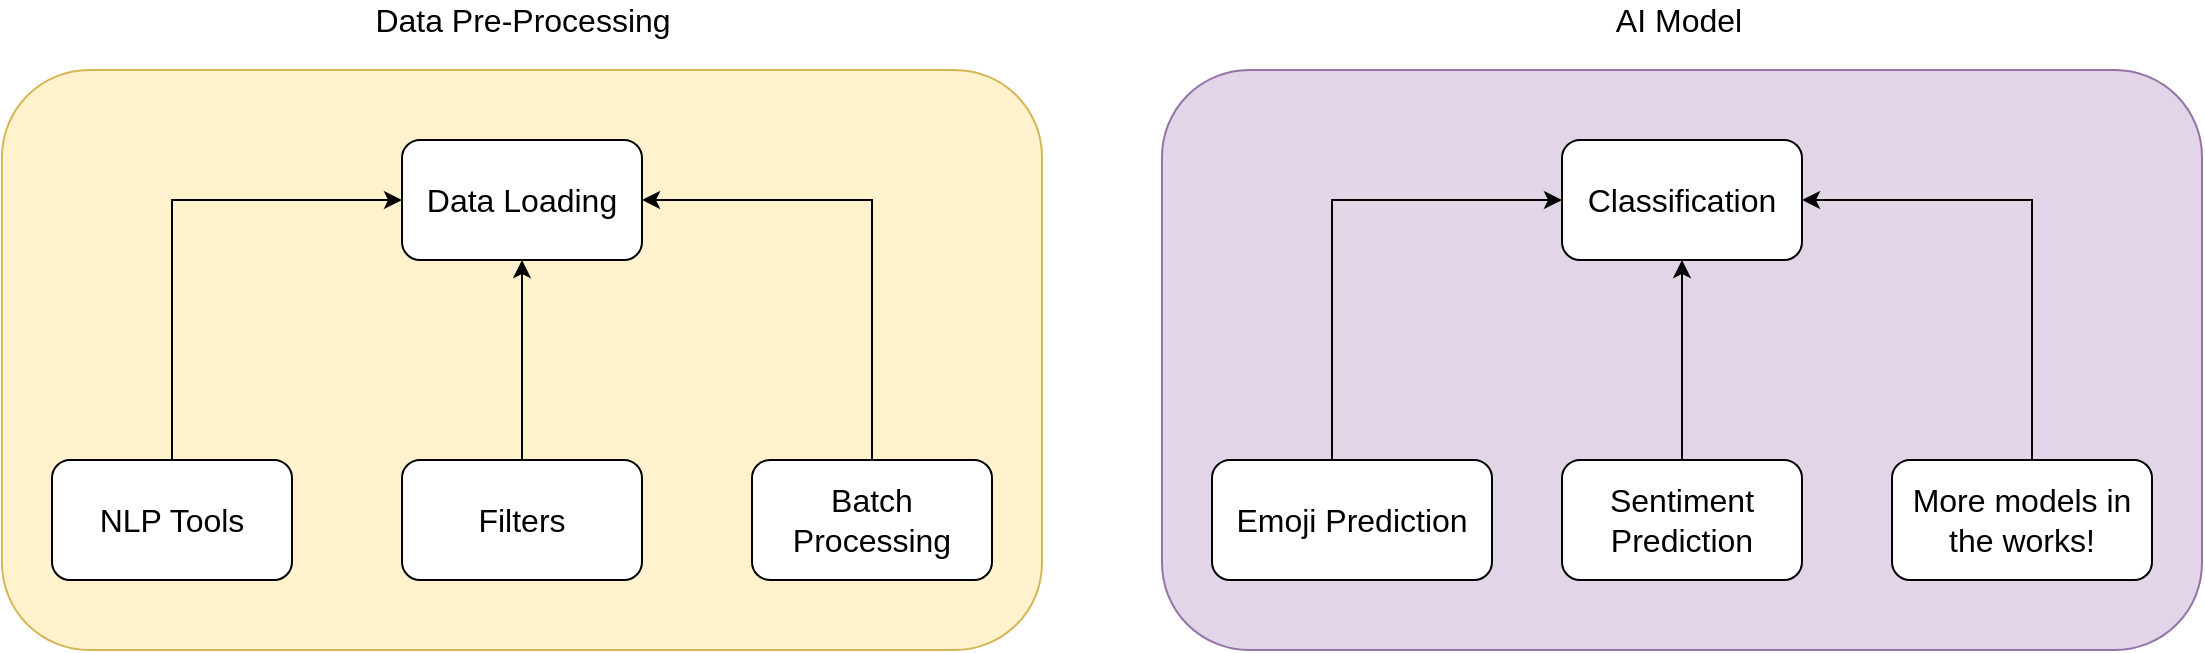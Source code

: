 <mxfile version="14.4.3" type="device"><diagram id="DvGqQ7xwzh3tkFd0w6VE" name="Page-1"><mxGraphModel dx="823" dy="829" grid="1" gridSize="10" guides="1" tooltips="1" connect="1" arrows="1" fold="1" page="1" pageScale="1" pageWidth="850" pageHeight="1100" math="0" shadow="0"><root><mxCell id="0"/><mxCell id="1" parent="0"/><mxCell id="OvNExhUXYR0ETBOYz3-V-74" value="" style="group" vertex="1" connectable="0" parent="1"><mxGeometry x="1040" y="190" width="495" height="255" as="geometry"/></mxCell><mxCell id="OvNExhUXYR0ETBOYz3-V-100" value="" style="rounded=1;whiteSpace=wrap;html=1;fillColor=#fff2cc;strokeColor=#d6b656;" vertex="1" parent="OvNExhUXYR0ETBOYz3-V-74"><mxGeometry x="-25" y="-35" width="520" height="290" as="geometry"/></mxCell><mxCell id="OvNExhUXYR0ETBOYz3-V-67" value="&lt;font style=&quot;font-size: 16px&quot;&gt;Data Loading&lt;/font&gt;" style="rounded=1;whiteSpace=wrap;html=1;" vertex="1" parent="OvNExhUXYR0ETBOYz3-V-74"><mxGeometry x="175" width="120" height="60" as="geometry"/></mxCell><mxCell id="OvNExhUXYR0ETBOYz3-V-72" style="edgeStyle=orthogonalEdgeStyle;rounded=0;orthogonalLoop=1;jettySize=auto;html=1;entryX=0.5;entryY=1;entryDx=0;entryDy=0;" edge="1" parent="OvNExhUXYR0ETBOYz3-V-74" source="OvNExhUXYR0ETBOYz3-V-68" target="OvNExhUXYR0ETBOYz3-V-67"><mxGeometry relative="1" as="geometry"/></mxCell><mxCell id="OvNExhUXYR0ETBOYz3-V-68" value="&lt;font style=&quot;font-size: 16px&quot;&gt;Filters&lt;/font&gt;" style="rounded=1;whiteSpace=wrap;html=1;" vertex="1" parent="OvNExhUXYR0ETBOYz3-V-74"><mxGeometry x="175" y="160" width="120" height="60" as="geometry"/></mxCell><mxCell id="OvNExhUXYR0ETBOYz3-V-73" style="edgeStyle=orthogonalEdgeStyle;rounded=0;orthogonalLoop=1;jettySize=auto;html=1;entryX=1;entryY=0.5;entryDx=0;entryDy=0;" edge="1" parent="OvNExhUXYR0ETBOYz3-V-74" source="OvNExhUXYR0ETBOYz3-V-69" target="OvNExhUXYR0ETBOYz3-V-67"><mxGeometry relative="1" as="geometry"><Array as="points"><mxPoint x="410" y="30"/></Array></mxGeometry></mxCell><mxCell id="OvNExhUXYR0ETBOYz3-V-69" value="&lt;font style=&quot;font-size: 16px&quot;&gt;Batch Processing&lt;/font&gt;" style="rounded=1;whiteSpace=wrap;html=1;" vertex="1" parent="OvNExhUXYR0ETBOYz3-V-74"><mxGeometry x="350" y="160" width="120" height="60" as="geometry"/></mxCell><mxCell id="OvNExhUXYR0ETBOYz3-V-71" style="edgeStyle=orthogonalEdgeStyle;rounded=0;orthogonalLoop=1;jettySize=auto;html=1;entryX=0;entryY=0.5;entryDx=0;entryDy=0;" edge="1" parent="OvNExhUXYR0ETBOYz3-V-74" source="OvNExhUXYR0ETBOYz3-V-70" target="OvNExhUXYR0ETBOYz3-V-67"><mxGeometry relative="1" as="geometry"><Array as="points"><mxPoint x="60" y="30"/></Array></mxGeometry></mxCell><mxCell id="OvNExhUXYR0ETBOYz3-V-70" value="&lt;font style=&quot;font-size: 16px&quot;&gt;NLP Tools&lt;/font&gt;" style="rounded=1;whiteSpace=wrap;html=1;" vertex="1" parent="OvNExhUXYR0ETBOYz3-V-74"><mxGeometry y="160" width="120" height="60" as="geometry"/></mxCell><mxCell id="OvNExhUXYR0ETBOYz3-V-91" value="" style="group" vertex="1" connectable="0" parent="1"><mxGeometry x="1620" y="190" width="495" height="255" as="geometry"/></mxCell><mxCell id="OvNExhUXYR0ETBOYz3-V-99" value="" style="rounded=1;whiteSpace=wrap;html=1;fillColor=#e1d5e7;strokeColor=#9673a6;" vertex="1" parent="OvNExhUXYR0ETBOYz3-V-91"><mxGeometry x="-25" y="-35" width="520" height="290" as="geometry"/></mxCell><mxCell id="OvNExhUXYR0ETBOYz3-V-92" value="&lt;font style=&quot;font-size: 16px&quot;&gt;Classification&lt;/font&gt;" style="rounded=1;whiteSpace=wrap;html=1;" vertex="1" parent="OvNExhUXYR0ETBOYz3-V-91"><mxGeometry x="175" width="120" height="60" as="geometry"/></mxCell><mxCell id="OvNExhUXYR0ETBOYz3-V-93" style="edgeStyle=orthogonalEdgeStyle;rounded=0;orthogonalLoop=1;jettySize=auto;html=1;entryX=0.5;entryY=1;entryDx=0;entryDy=0;" edge="1" parent="OvNExhUXYR0ETBOYz3-V-91" source="OvNExhUXYR0ETBOYz3-V-94" target="OvNExhUXYR0ETBOYz3-V-92"><mxGeometry relative="1" as="geometry"/></mxCell><mxCell id="OvNExhUXYR0ETBOYz3-V-94" value="&lt;font style=&quot;font-size: 16px&quot;&gt;Sentiment Prediction&lt;/font&gt;" style="rounded=1;whiteSpace=wrap;html=1;" vertex="1" parent="OvNExhUXYR0ETBOYz3-V-91"><mxGeometry x="175" y="160" width="120" height="60" as="geometry"/></mxCell><mxCell id="OvNExhUXYR0ETBOYz3-V-95" style="edgeStyle=orthogonalEdgeStyle;rounded=0;orthogonalLoop=1;jettySize=auto;html=1;entryX=1;entryY=0.5;entryDx=0;entryDy=0;" edge="1" parent="OvNExhUXYR0ETBOYz3-V-91" source="OvNExhUXYR0ETBOYz3-V-96" target="OvNExhUXYR0ETBOYz3-V-92"><mxGeometry relative="1" as="geometry"><Array as="points"><mxPoint x="410" y="30"/></Array></mxGeometry></mxCell><mxCell id="OvNExhUXYR0ETBOYz3-V-96" value="&lt;font style=&quot;font-size: 16px&quot;&gt;More models in the works!&lt;/font&gt;" style="rounded=1;whiteSpace=wrap;html=1;" vertex="1" parent="OvNExhUXYR0ETBOYz3-V-91"><mxGeometry x="340" y="160" width="130" height="60" as="geometry"/></mxCell><mxCell id="OvNExhUXYR0ETBOYz3-V-97" style="edgeStyle=orthogonalEdgeStyle;rounded=0;orthogonalLoop=1;jettySize=auto;html=1;entryX=0;entryY=0.5;entryDx=0;entryDy=0;" edge="1" parent="OvNExhUXYR0ETBOYz3-V-91" source="OvNExhUXYR0ETBOYz3-V-98" target="OvNExhUXYR0ETBOYz3-V-92"><mxGeometry relative="1" as="geometry"><Array as="points"><mxPoint x="60" y="30"/></Array></mxGeometry></mxCell><mxCell id="OvNExhUXYR0ETBOYz3-V-98" value="&lt;font style=&quot;font-size: 16px&quot;&gt;Emoji Prediction&lt;/font&gt;" style="rounded=1;whiteSpace=wrap;html=1;" vertex="1" parent="OvNExhUXYR0ETBOYz3-V-91"><mxGeometry y="160" width="140" height="60" as="geometry"/></mxCell><mxCell id="OvNExhUXYR0ETBOYz3-V-102" value="&lt;font style=&quot;font-size: 16px&quot;&gt;Data Pre-Processing&lt;/font&gt;" style="text;html=1;strokeColor=none;fillColor=none;align=center;verticalAlign=middle;whiteSpace=wrap;rounded=0;" vertex="1" parent="1"><mxGeometry x="1197" y="120" width="157" height="20" as="geometry"/></mxCell><mxCell id="OvNExhUXYR0ETBOYz3-V-103" value="&lt;font style=&quot;font-size: 16px&quot;&gt;AI Model&lt;/font&gt;" style="text;html=1;strokeColor=none;fillColor=none;align=center;verticalAlign=middle;whiteSpace=wrap;rounded=0;" vertex="1" parent="1"><mxGeometry x="1780" y="120" width="147" height="20" as="geometry"/></mxCell></root></mxGraphModel></diagram></mxfile>